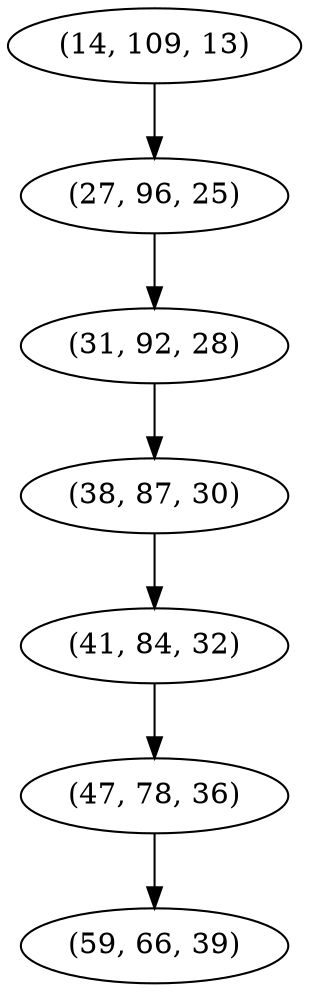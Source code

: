 digraph tree {
    "(14, 109, 13)";
    "(27, 96, 25)";
    "(31, 92, 28)";
    "(38, 87, 30)";
    "(41, 84, 32)";
    "(47, 78, 36)";
    "(59, 66, 39)";
    "(14, 109, 13)" -> "(27, 96, 25)";
    "(27, 96, 25)" -> "(31, 92, 28)";
    "(31, 92, 28)" -> "(38, 87, 30)";
    "(38, 87, 30)" -> "(41, 84, 32)";
    "(41, 84, 32)" -> "(47, 78, 36)";
    "(47, 78, 36)" -> "(59, 66, 39)";
}
